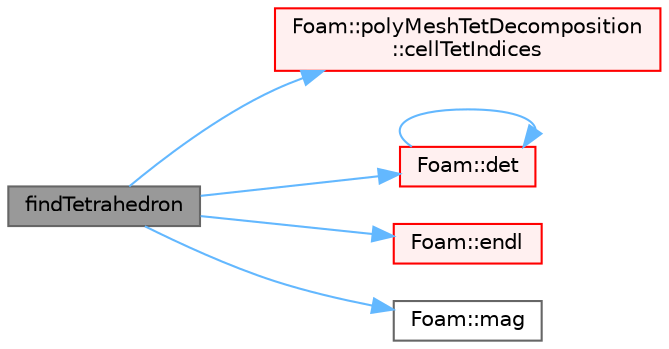 digraph "findTetrahedron"
{
 // LATEX_PDF_SIZE
  bgcolor="transparent";
  edge [fontname=Helvetica,fontsize=10,labelfontname=Helvetica,labelfontsize=10];
  node [fontname=Helvetica,fontsize=10,shape=box,height=0.2,width=0.4];
  rankdir="LR";
  Node1 [id="Node000001",label="findTetrahedron",height=0.2,width=0.4,color="gray40", fillcolor="grey60", style="filled", fontcolor="black",tooltip=" "];
  Node1 -> Node2 [id="edge1_Node000001_Node000002",color="steelblue1",style="solid",tooltip=" "];
  Node2 [id="Node000002",label="Foam::polyMeshTetDecomposition\l::cellTetIndices",height=0.2,width=0.4,color="red", fillcolor="#FFF0F0", style="filled",URL="$classFoam_1_1polyMeshTetDecomposition.html#a2367ee2c1f7122a5fad6f4af3cbeb6c9",tooltip=" "];
  Node1 -> Node12 [id="edge2_Node000001_Node000012",color="steelblue1",style="solid",tooltip=" "];
  Node12 [id="Node000012",label="Foam::det",height=0.2,width=0.4,color="red", fillcolor="#FFF0F0", style="filled",URL="$namespaceFoam.html#a0661214f1c72feedb965c88d685f8036",tooltip=" "];
  Node12 -> Node12 [id="edge3_Node000012_Node000012",color="steelblue1",style="solid",tooltip=" "];
  Node1 -> Node17 [id="edge4_Node000001_Node000017",color="steelblue1",style="solid",tooltip=" "];
  Node17 [id="Node000017",label="Foam::endl",height=0.2,width=0.4,color="red", fillcolor="#FFF0F0", style="filled",URL="$namespaceFoam.html#a7d5eca45a323264dc5fe811500ebda47",tooltip=" "];
  Node1 -> Node21 [id="edge5_Node000001_Node000021",color="steelblue1",style="solid",tooltip=" "];
  Node21 [id="Node000021",label="Foam::mag",height=0.2,width=0.4,color="grey40", fillcolor="white", style="filled",URL="$namespaceFoam.html#a8ac5b57f98f906c36b8a4e989a77dbba",tooltip=" "];
}

